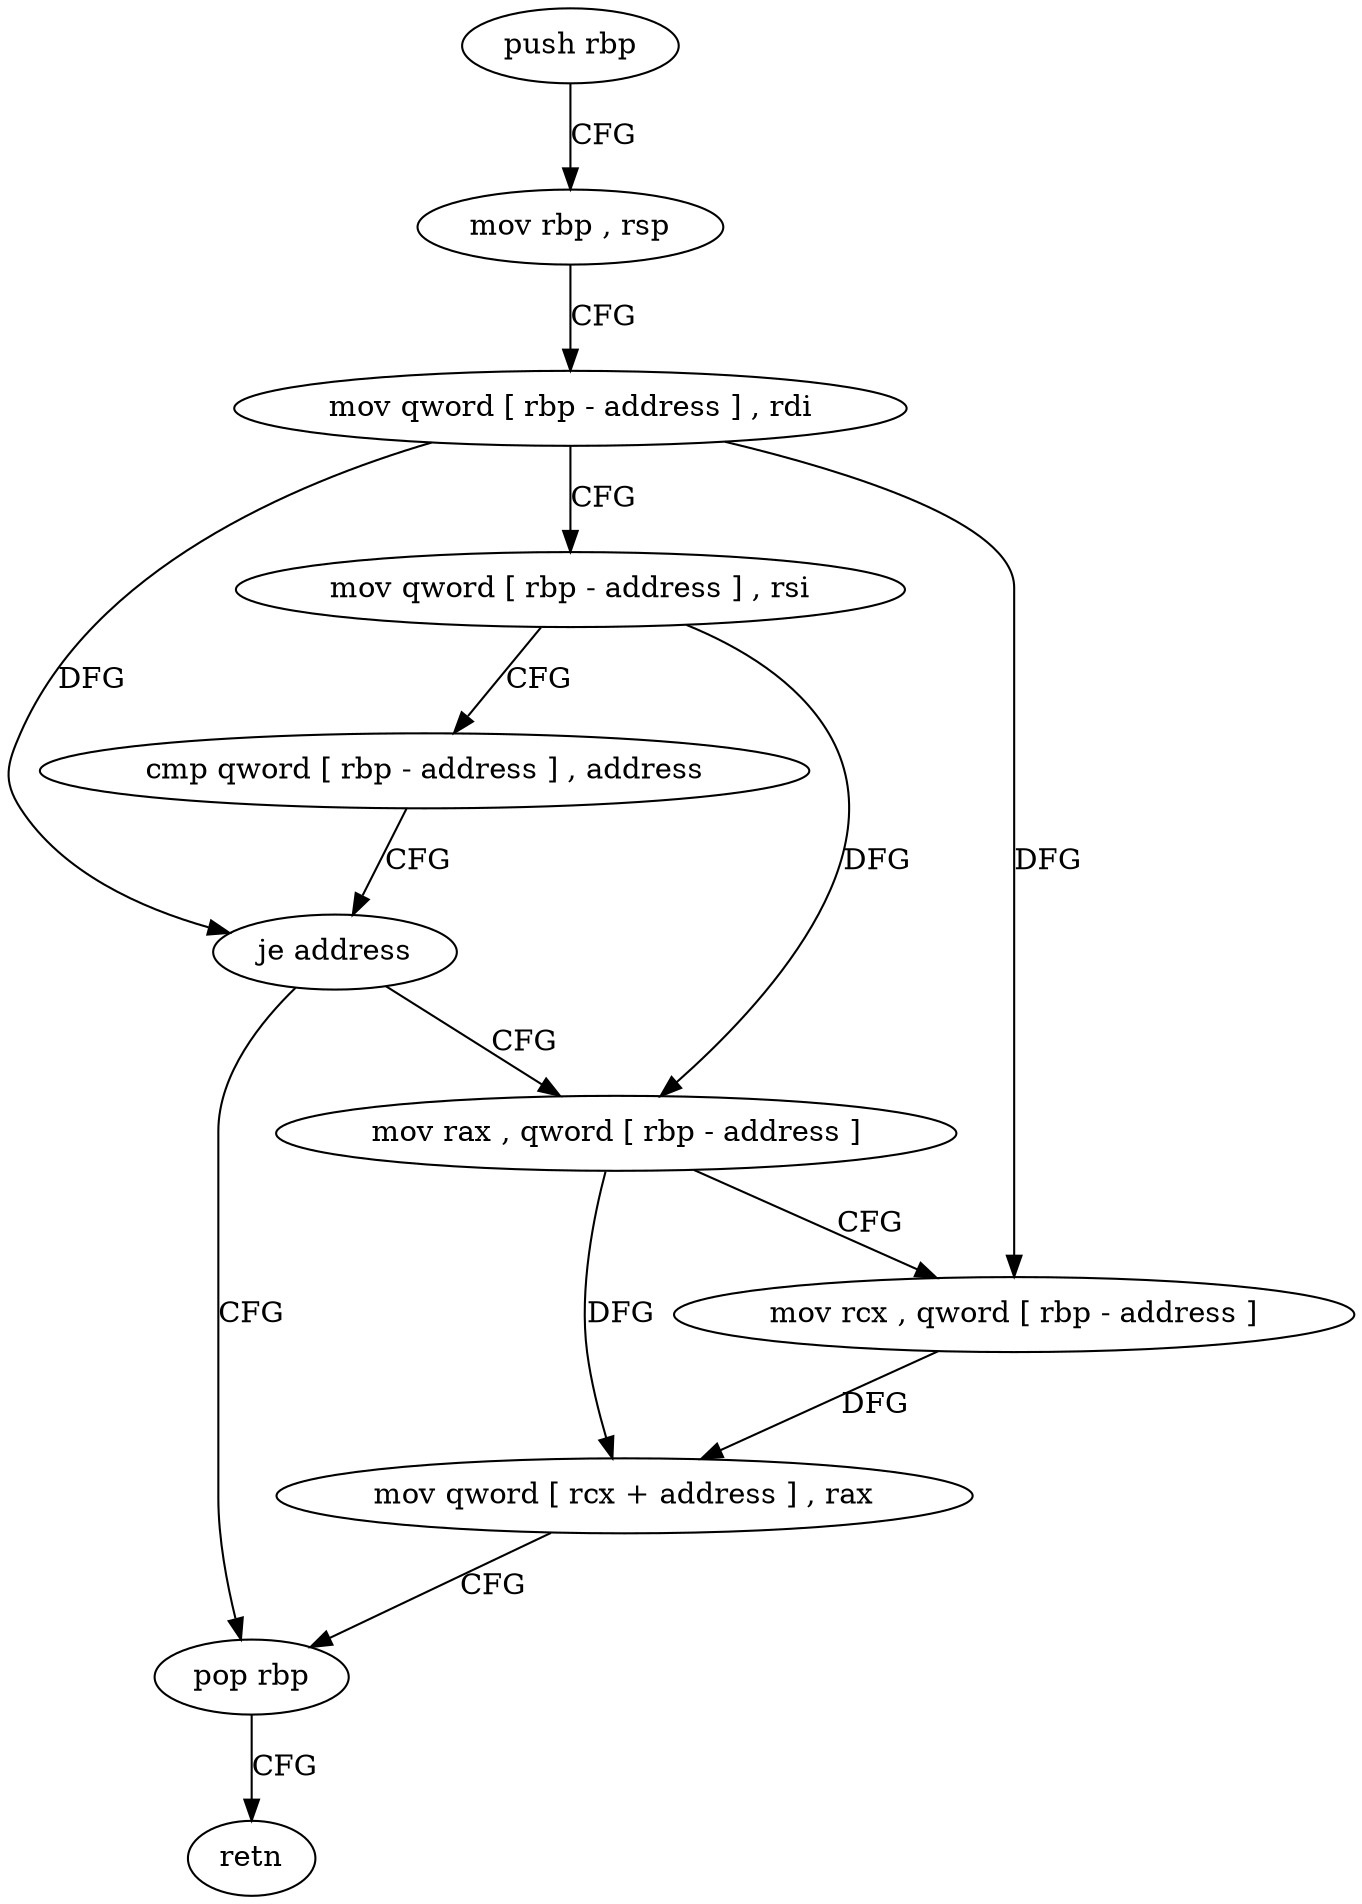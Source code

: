 digraph "func" {
"4404784" [label = "push rbp" ]
"4404785" [label = "mov rbp , rsp" ]
"4404788" [label = "mov qword [ rbp - address ] , rdi" ]
"4404792" [label = "mov qword [ rbp - address ] , rsi" ]
"4404796" [label = "cmp qword [ rbp - address ] , address" ]
"4404801" [label = "je address" ]
"4404819" [label = "pop rbp" ]
"4404807" [label = "mov rax , qword [ rbp - address ]" ]
"4404820" [label = "retn" ]
"4404811" [label = "mov rcx , qword [ rbp - address ]" ]
"4404815" [label = "mov qword [ rcx + address ] , rax" ]
"4404784" -> "4404785" [ label = "CFG" ]
"4404785" -> "4404788" [ label = "CFG" ]
"4404788" -> "4404792" [ label = "CFG" ]
"4404788" -> "4404801" [ label = "DFG" ]
"4404788" -> "4404811" [ label = "DFG" ]
"4404792" -> "4404796" [ label = "CFG" ]
"4404792" -> "4404807" [ label = "DFG" ]
"4404796" -> "4404801" [ label = "CFG" ]
"4404801" -> "4404819" [ label = "CFG" ]
"4404801" -> "4404807" [ label = "CFG" ]
"4404819" -> "4404820" [ label = "CFG" ]
"4404807" -> "4404811" [ label = "CFG" ]
"4404807" -> "4404815" [ label = "DFG" ]
"4404811" -> "4404815" [ label = "DFG" ]
"4404815" -> "4404819" [ label = "CFG" ]
}

